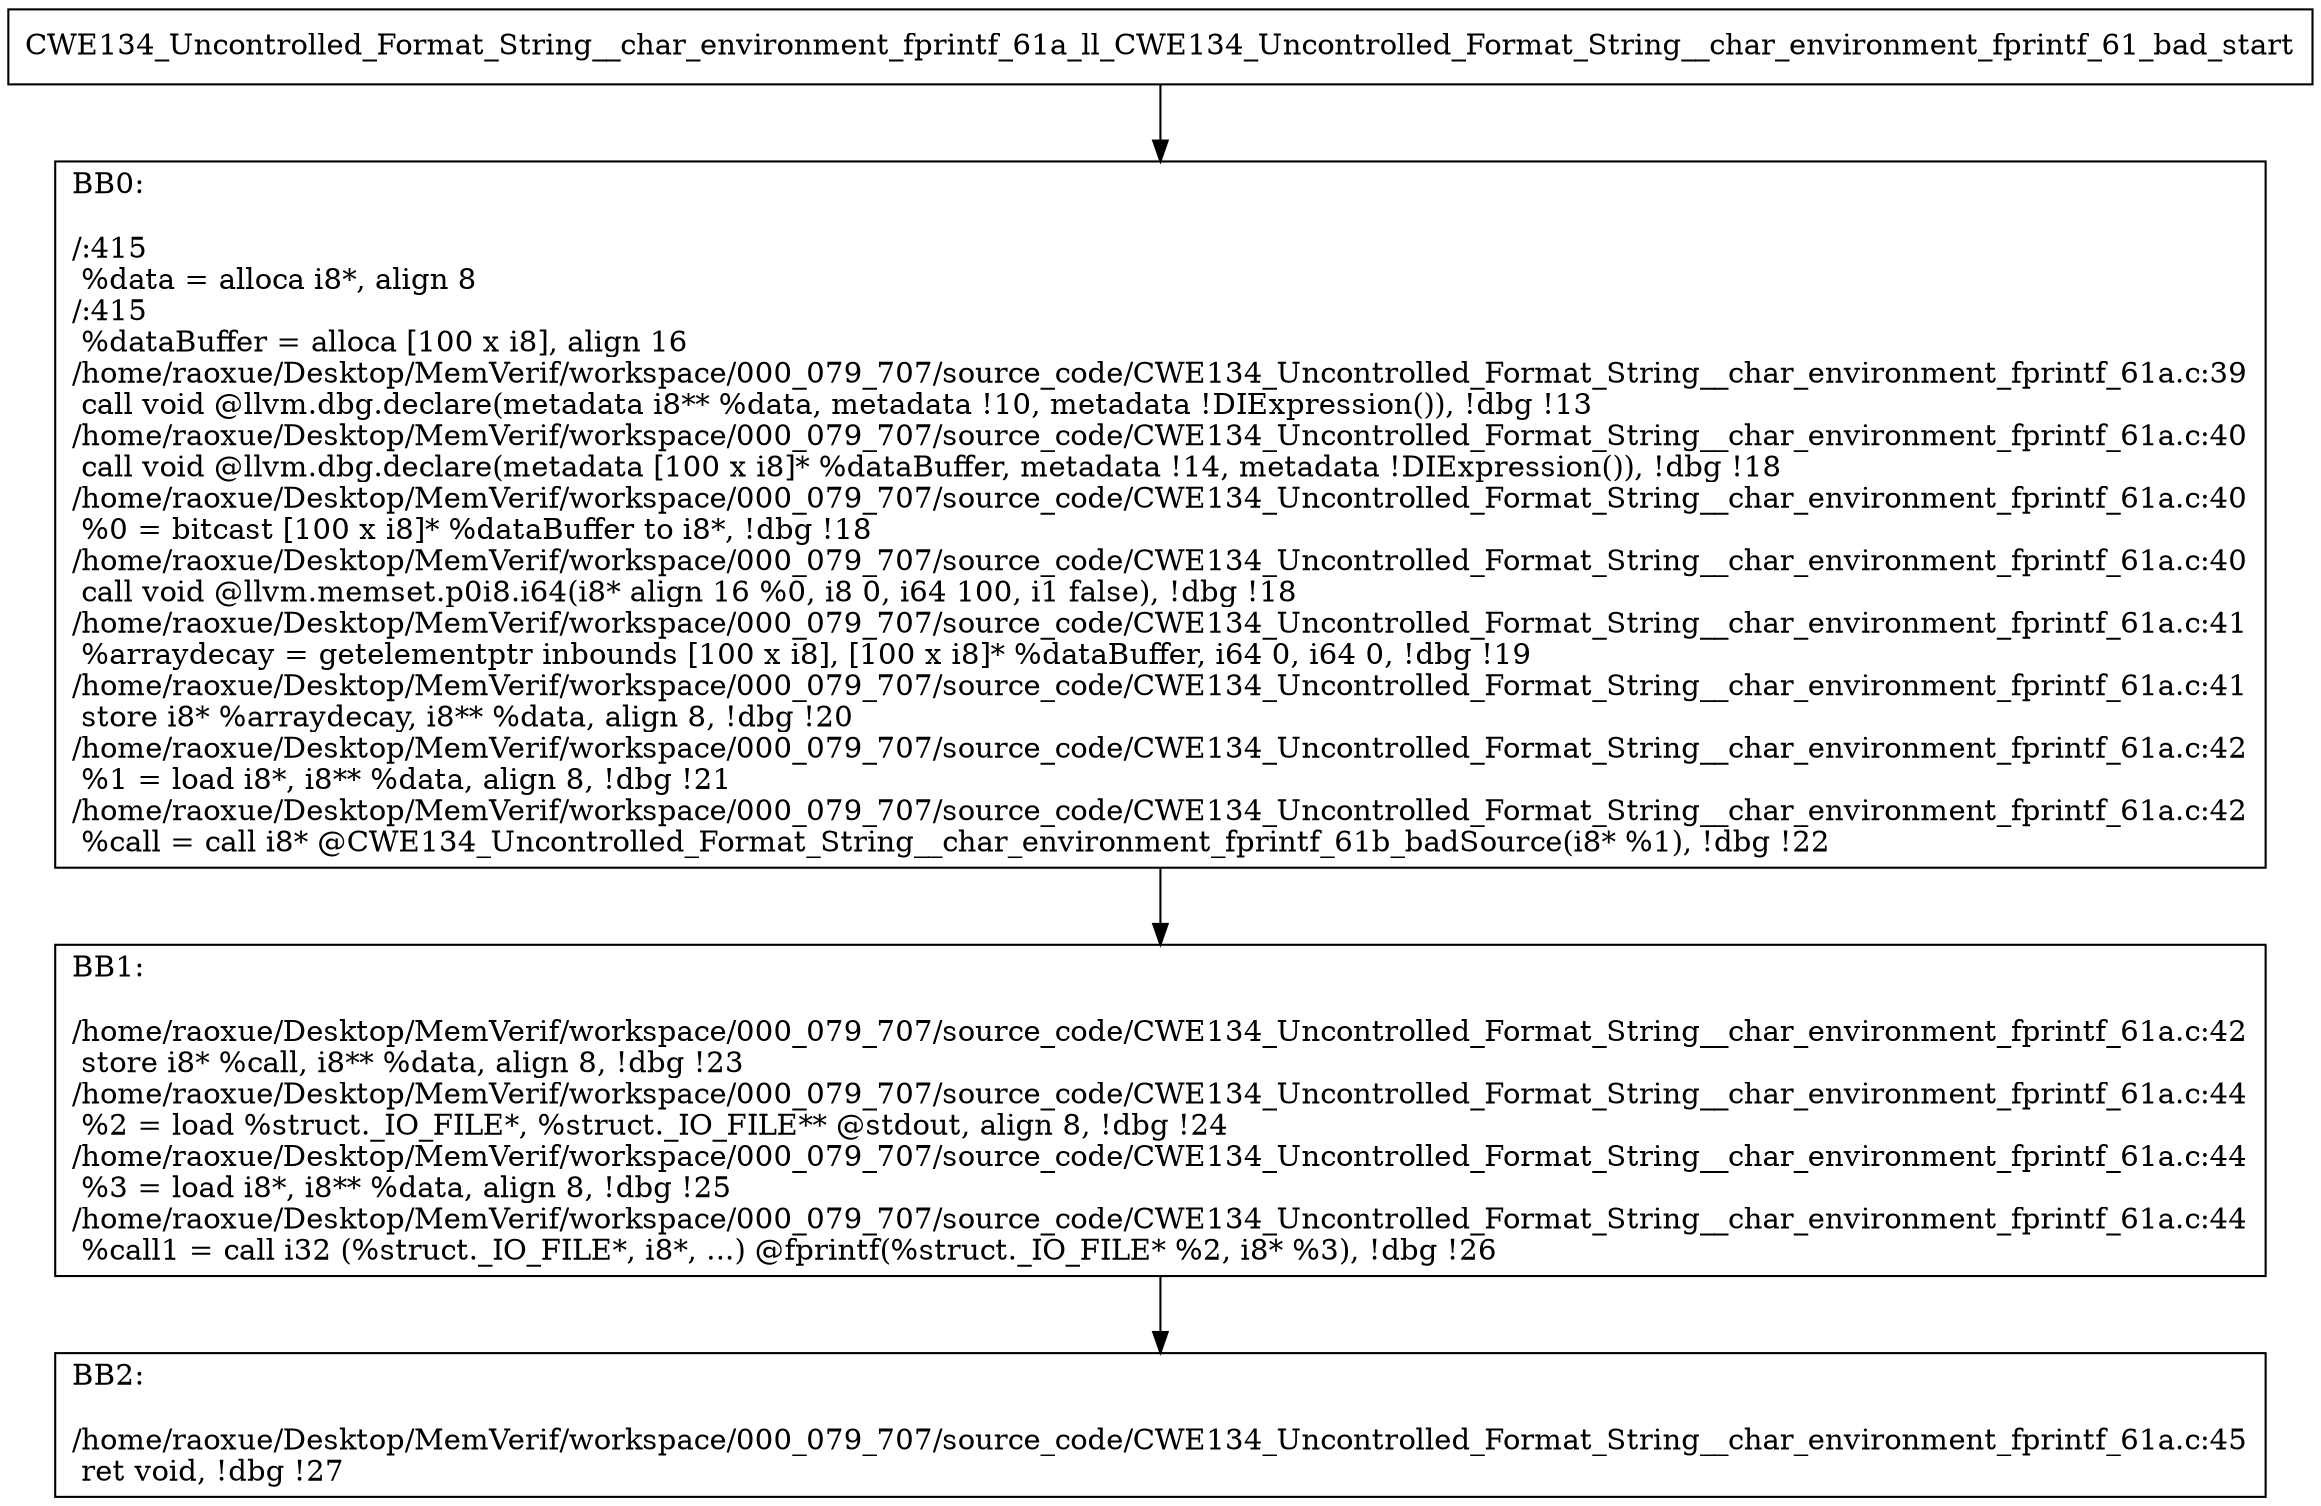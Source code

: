 digraph "CFG for'CWE134_Uncontrolled_Format_String__char_environment_fprintf_61a_ll_CWE134_Uncontrolled_Format_String__char_environment_fprintf_61_bad' function" {
	BBCWE134_Uncontrolled_Format_String__char_environment_fprintf_61a_ll_CWE134_Uncontrolled_Format_String__char_environment_fprintf_61_bad_start[shape=record,label="{CWE134_Uncontrolled_Format_String__char_environment_fprintf_61a_ll_CWE134_Uncontrolled_Format_String__char_environment_fprintf_61_bad_start}"];
	BBCWE134_Uncontrolled_Format_String__char_environment_fprintf_61a_ll_CWE134_Uncontrolled_Format_String__char_environment_fprintf_61_bad_start-> CWE134_Uncontrolled_Format_String__char_environment_fprintf_61a_ll_CWE134_Uncontrolled_Format_String__char_environment_fprintf_61_badBB0;
	CWE134_Uncontrolled_Format_String__char_environment_fprintf_61a_ll_CWE134_Uncontrolled_Format_String__char_environment_fprintf_61_badBB0 [shape=record, label="{BB0:\l\l/:415\l
  %data = alloca i8*, align 8\l
/:415\l
  %dataBuffer = alloca [100 x i8], align 16\l
/home/raoxue/Desktop/MemVerif/workspace/000_079_707/source_code/CWE134_Uncontrolled_Format_String__char_environment_fprintf_61a.c:39\l
  call void @llvm.dbg.declare(metadata i8** %data, metadata !10, metadata !DIExpression()), !dbg !13\l
/home/raoxue/Desktop/MemVerif/workspace/000_079_707/source_code/CWE134_Uncontrolled_Format_String__char_environment_fprintf_61a.c:40\l
  call void @llvm.dbg.declare(metadata [100 x i8]* %dataBuffer, metadata !14, metadata !DIExpression()), !dbg !18\l
/home/raoxue/Desktop/MemVerif/workspace/000_079_707/source_code/CWE134_Uncontrolled_Format_String__char_environment_fprintf_61a.c:40\l
  %0 = bitcast [100 x i8]* %dataBuffer to i8*, !dbg !18\l
/home/raoxue/Desktop/MemVerif/workspace/000_079_707/source_code/CWE134_Uncontrolled_Format_String__char_environment_fprintf_61a.c:40\l
  call void @llvm.memset.p0i8.i64(i8* align 16 %0, i8 0, i64 100, i1 false), !dbg !18\l
/home/raoxue/Desktop/MemVerif/workspace/000_079_707/source_code/CWE134_Uncontrolled_Format_String__char_environment_fprintf_61a.c:41\l
  %arraydecay = getelementptr inbounds [100 x i8], [100 x i8]* %dataBuffer, i64 0, i64 0, !dbg !19\l
/home/raoxue/Desktop/MemVerif/workspace/000_079_707/source_code/CWE134_Uncontrolled_Format_String__char_environment_fprintf_61a.c:41\l
  store i8* %arraydecay, i8** %data, align 8, !dbg !20\l
/home/raoxue/Desktop/MemVerif/workspace/000_079_707/source_code/CWE134_Uncontrolled_Format_String__char_environment_fprintf_61a.c:42\l
  %1 = load i8*, i8** %data, align 8, !dbg !21\l
/home/raoxue/Desktop/MemVerif/workspace/000_079_707/source_code/CWE134_Uncontrolled_Format_String__char_environment_fprintf_61a.c:42\l
  %call = call i8* @CWE134_Uncontrolled_Format_String__char_environment_fprintf_61b_badSource(i8* %1), !dbg !22\l
}"];
	CWE134_Uncontrolled_Format_String__char_environment_fprintf_61a_ll_CWE134_Uncontrolled_Format_String__char_environment_fprintf_61_badBB0-> CWE134_Uncontrolled_Format_String__char_environment_fprintf_61a_ll_CWE134_Uncontrolled_Format_String__char_environment_fprintf_61_badBB1;
	CWE134_Uncontrolled_Format_String__char_environment_fprintf_61a_ll_CWE134_Uncontrolled_Format_String__char_environment_fprintf_61_badBB1 [shape=record, label="{BB1:\l\l/home/raoxue/Desktop/MemVerif/workspace/000_079_707/source_code/CWE134_Uncontrolled_Format_String__char_environment_fprintf_61a.c:42\l
  store i8* %call, i8** %data, align 8, !dbg !23\l
/home/raoxue/Desktop/MemVerif/workspace/000_079_707/source_code/CWE134_Uncontrolled_Format_String__char_environment_fprintf_61a.c:44\l
  %2 = load %struct._IO_FILE*, %struct._IO_FILE** @stdout, align 8, !dbg !24\l
/home/raoxue/Desktop/MemVerif/workspace/000_079_707/source_code/CWE134_Uncontrolled_Format_String__char_environment_fprintf_61a.c:44\l
  %3 = load i8*, i8** %data, align 8, !dbg !25\l
/home/raoxue/Desktop/MemVerif/workspace/000_079_707/source_code/CWE134_Uncontrolled_Format_String__char_environment_fprintf_61a.c:44\l
  %call1 = call i32 (%struct._IO_FILE*, i8*, ...) @fprintf(%struct._IO_FILE* %2, i8* %3), !dbg !26\l
}"];
	CWE134_Uncontrolled_Format_String__char_environment_fprintf_61a_ll_CWE134_Uncontrolled_Format_String__char_environment_fprintf_61_badBB1-> CWE134_Uncontrolled_Format_String__char_environment_fprintf_61a_ll_CWE134_Uncontrolled_Format_String__char_environment_fprintf_61_badBB2;
	CWE134_Uncontrolled_Format_String__char_environment_fprintf_61a_ll_CWE134_Uncontrolled_Format_String__char_environment_fprintf_61_badBB2 [shape=record, label="{BB2:\l\l/home/raoxue/Desktop/MemVerif/workspace/000_079_707/source_code/CWE134_Uncontrolled_Format_String__char_environment_fprintf_61a.c:45\l
  ret void, !dbg !27\l
}"];
}
